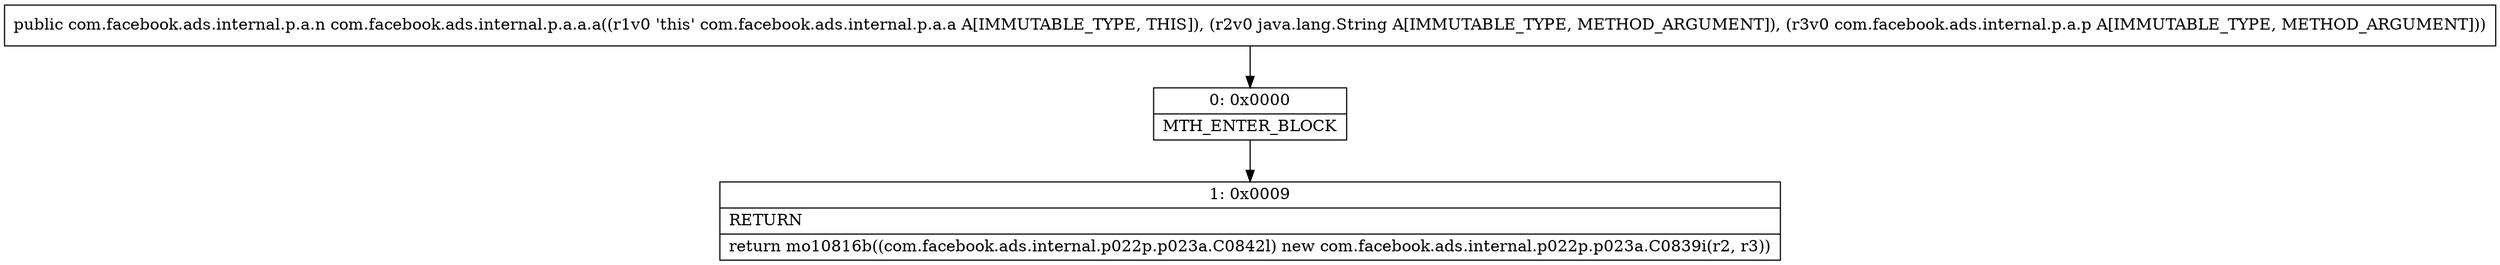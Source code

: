 digraph "CFG forcom.facebook.ads.internal.p.a.a.a(Ljava\/lang\/String;Lcom\/facebook\/ads\/internal\/p\/a\/p;)Lcom\/facebook\/ads\/internal\/p\/a\/n;" {
Node_0 [shape=record,label="{0\:\ 0x0000|MTH_ENTER_BLOCK\l}"];
Node_1 [shape=record,label="{1\:\ 0x0009|RETURN\l|return mo10816b((com.facebook.ads.internal.p022p.p023a.C0842l) new com.facebook.ads.internal.p022p.p023a.C0839i(r2, r3))\l}"];
MethodNode[shape=record,label="{public com.facebook.ads.internal.p.a.n com.facebook.ads.internal.p.a.a.a((r1v0 'this' com.facebook.ads.internal.p.a.a A[IMMUTABLE_TYPE, THIS]), (r2v0 java.lang.String A[IMMUTABLE_TYPE, METHOD_ARGUMENT]), (r3v0 com.facebook.ads.internal.p.a.p A[IMMUTABLE_TYPE, METHOD_ARGUMENT])) }"];
MethodNode -> Node_0;
Node_0 -> Node_1;
}


